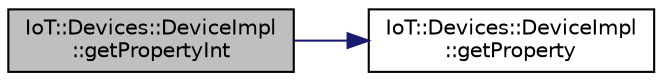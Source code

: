 digraph "IoT::Devices::DeviceImpl::getPropertyInt"
{
 // LATEX_PDF_SIZE
  edge [fontname="Helvetica",fontsize="10",labelfontname="Helvetica",labelfontsize="10"];
  node [fontname="Helvetica",fontsize="10",shape=record];
  rankdir="LR";
  Node1 [label="IoT::Devices::DeviceImpl\l::getPropertyInt",height=0.2,width=0.4,color="black", fillcolor="grey75", style="filled", fontcolor="black",tooltip=" "];
  Node1 -> Node2 [color="midnightblue",fontsize="10",style="solid"];
  Node2 [label="IoT::Devices::DeviceImpl\l::getProperty",height=0.2,width=0.4,color="black", fillcolor="white", style="filled",URL="$classIoT_1_1Devices_1_1DeviceImpl.html#a048ca3e4fae7efca2695f94a91cc1a0f",tooltip=" "];
}
